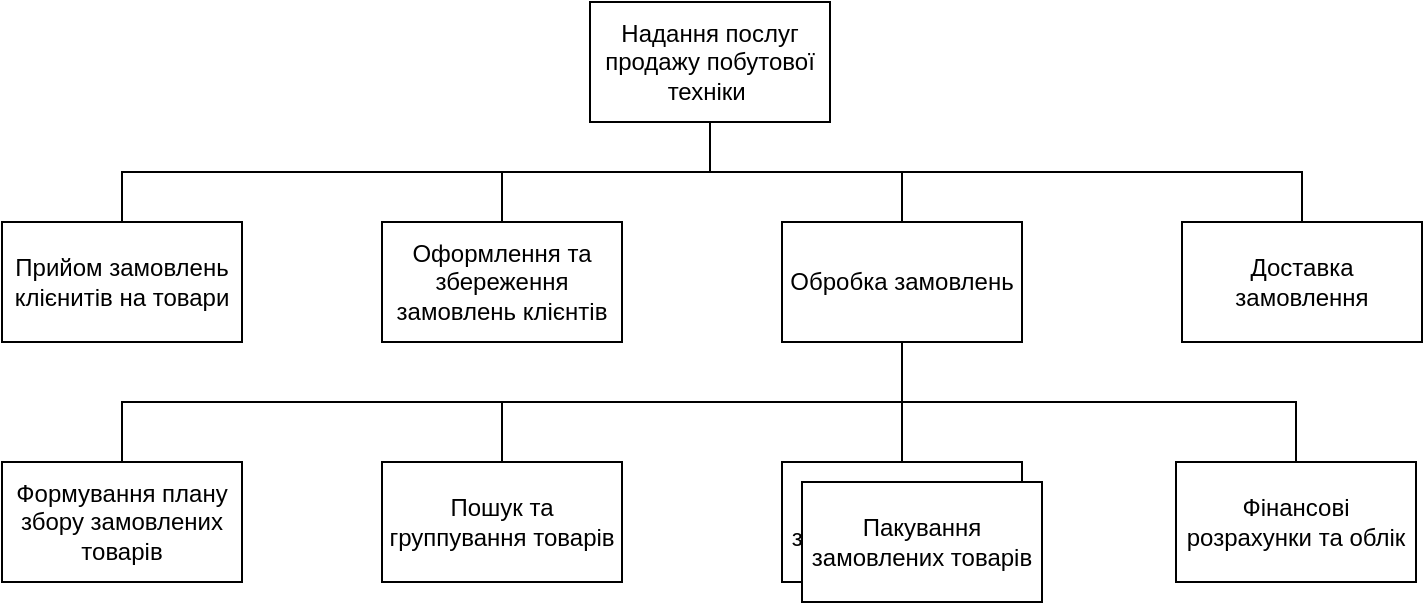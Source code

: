 <mxfile version="22.1.4" type="github">
  <diagram name="Страница — 1" id="-wcUGpMdyS8KykL0Yxfp">
    <mxGraphModel dx="1965" dy="1051" grid="1" gridSize="10" guides="1" tooltips="1" connect="1" arrows="1" fold="1" page="1" pageScale="1" pageWidth="827" pageHeight="1169" math="0" shadow="0">
      <root>
        <mxCell id="0" />
        <mxCell id="1" parent="0" />
        <mxCell id="oo8sN6_ggJGR6Yn4_sQh-1" value="Надання послуг продажу побутової техніки&amp;nbsp;" style="rounded=0;whiteSpace=wrap;html=1;" vertex="1" parent="1">
          <mxGeometry x="414" y="210" width="120" height="60" as="geometry" />
        </mxCell>
        <mxCell id="oo8sN6_ggJGR6Yn4_sQh-2" value="Прийом замовлень клієнитів на товари" style="rounded=0;whiteSpace=wrap;html=1;" vertex="1" parent="1">
          <mxGeometry x="120" y="320" width="120" height="60" as="geometry" />
        </mxCell>
        <mxCell id="oo8sN6_ggJGR6Yn4_sQh-3" value="Оформлення та збереження замовлень клієнтів" style="rounded=0;whiteSpace=wrap;html=1;" vertex="1" parent="1">
          <mxGeometry x="310" y="320" width="120" height="60" as="geometry" />
        </mxCell>
        <mxCell id="oo8sN6_ggJGR6Yn4_sQh-4" value="Обробка замовлень" style="rounded=0;whiteSpace=wrap;html=1;" vertex="1" parent="1">
          <mxGeometry x="510" y="320" width="120" height="60" as="geometry" />
        </mxCell>
        <mxCell id="oo8sN6_ggJGR6Yn4_sQh-5" value="Доставка замовлення" style="rounded=0;whiteSpace=wrap;html=1;" vertex="1" parent="1">
          <mxGeometry x="710" y="320" width="120" height="60" as="geometry" />
        </mxCell>
        <mxCell id="oo8sN6_ggJGR6Yn4_sQh-6" value="" style="endArrow=none;html=1;rounded=0;entryX=0.5;entryY=1;entryDx=0;entryDy=0;exitX=0.5;exitY=0;exitDx=0;exitDy=0;edgeStyle=orthogonalEdgeStyle;" edge="1" parent="1" source="oo8sN6_ggJGR6Yn4_sQh-2" target="oo8sN6_ggJGR6Yn4_sQh-1">
          <mxGeometry width="50" height="50" relative="1" as="geometry">
            <mxPoint x="260" y="300" as="sourcePoint" />
            <mxPoint x="310" y="250" as="targetPoint" />
          </mxGeometry>
        </mxCell>
        <mxCell id="oo8sN6_ggJGR6Yn4_sQh-7" value="" style="endArrow=none;html=1;rounded=0;entryX=0.5;entryY=1;entryDx=0;entryDy=0;exitX=0.5;exitY=0;exitDx=0;exitDy=0;edgeStyle=orthogonalEdgeStyle;" edge="1" parent="1" source="oo8sN6_ggJGR6Yn4_sQh-3" target="oo8sN6_ggJGR6Yn4_sQh-1">
          <mxGeometry width="50" height="50" relative="1" as="geometry">
            <mxPoint x="250" y="330" as="sourcePoint" />
            <mxPoint x="484" y="280" as="targetPoint" />
          </mxGeometry>
        </mxCell>
        <mxCell id="oo8sN6_ggJGR6Yn4_sQh-8" value="" style="endArrow=none;html=1;rounded=0;entryX=0.5;entryY=1;entryDx=0;entryDy=0;exitX=0.5;exitY=0;exitDx=0;exitDy=0;edgeStyle=orthogonalEdgeStyle;" edge="1" parent="1" source="oo8sN6_ggJGR6Yn4_sQh-4" target="oo8sN6_ggJGR6Yn4_sQh-1">
          <mxGeometry width="50" height="50" relative="1" as="geometry">
            <mxPoint x="410" y="330" as="sourcePoint" />
            <mxPoint x="484" y="280" as="targetPoint" />
          </mxGeometry>
        </mxCell>
        <mxCell id="oo8sN6_ggJGR6Yn4_sQh-9" value="" style="endArrow=none;html=1;rounded=0;entryX=0.5;entryY=1;entryDx=0;entryDy=0;exitX=0.5;exitY=0;exitDx=0;exitDy=0;edgeStyle=orthogonalEdgeStyle;" edge="1" parent="1" source="oo8sN6_ggJGR6Yn4_sQh-5" target="oo8sN6_ggJGR6Yn4_sQh-1">
          <mxGeometry width="50" height="50" relative="1" as="geometry">
            <mxPoint x="570" y="330" as="sourcePoint" />
            <mxPoint x="484" y="280" as="targetPoint" />
          </mxGeometry>
        </mxCell>
        <mxCell id="oo8sN6_ggJGR6Yn4_sQh-10" value="Формування плану збору замовлених товарів" style="rounded=0;whiteSpace=wrap;html=1;" vertex="1" parent="1">
          <mxGeometry x="120" y="440" width="120" height="60" as="geometry" />
        </mxCell>
        <mxCell id="oo8sN6_ggJGR6Yn4_sQh-11" value="Пошук та группування товарів" style="rounded=0;whiteSpace=wrap;html=1;" vertex="1" parent="1">
          <mxGeometry x="310" y="440" width="120" height="60" as="geometry" />
        </mxCell>
        <mxCell id="oo8sN6_ggJGR6Yn4_sQh-12" value="Пакування замовлених товарів" style="rounded=0;whiteSpace=wrap;html=1;" vertex="1" parent="1">
          <mxGeometry x="510" y="440" width="120" height="60" as="geometry" />
        </mxCell>
        <mxCell id="oo8sN6_ggJGR6Yn4_sQh-13" value="Фінансові розрахунки та облік" style="rounded=0;whiteSpace=wrap;html=1;" vertex="1" parent="1">
          <mxGeometry x="707" y="440" width="120" height="60" as="geometry" />
        </mxCell>
        <mxCell id="oo8sN6_ggJGR6Yn4_sQh-14" value="" style="endArrow=none;html=1;rounded=0;entryX=0.5;entryY=1;entryDx=0;entryDy=0;exitX=0.5;exitY=0;exitDx=0;exitDy=0;edgeStyle=orthogonalEdgeStyle;" edge="1" parent="1" source="oo8sN6_ggJGR6Yn4_sQh-10" target="oo8sN6_ggJGR6Yn4_sQh-4">
          <mxGeometry width="50" height="50" relative="1" as="geometry">
            <mxPoint x="200" y="450" as="sourcePoint" />
            <mxPoint x="250" y="400" as="targetPoint" />
          </mxGeometry>
        </mxCell>
        <mxCell id="oo8sN6_ggJGR6Yn4_sQh-15" value="" style="endArrow=none;html=1;rounded=0;entryX=0.5;entryY=1;entryDx=0;entryDy=0;exitX=0.5;exitY=0;exitDx=0;exitDy=0;edgeStyle=orthogonalEdgeStyle;" edge="1" parent="1" source="oo8sN6_ggJGR6Yn4_sQh-11" target="oo8sN6_ggJGR6Yn4_sQh-4">
          <mxGeometry width="50" height="50" relative="1" as="geometry">
            <mxPoint x="190" y="450" as="sourcePoint" />
            <mxPoint x="580" y="390" as="targetPoint" />
          </mxGeometry>
        </mxCell>
        <mxCell id="oo8sN6_ggJGR6Yn4_sQh-16" value="" style="endArrow=none;html=1;rounded=0;entryX=0.5;entryY=1;entryDx=0;entryDy=0;exitX=0.5;exitY=0;exitDx=0;exitDy=0;edgeStyle=orthogonalEdgeStyle;" edge="1" parent="1" source="oo8sN6_ggJGR6Yn4_sQh-12" target="oo8sN6_ggJGR6Yn4_sQh-4">
          <mxGeometry width="50" height="50" relative="1" as="geometry">
            <mxPoint x="380" y="450" as="sourcePoint" />
            <mxPoint x="580" y="390" as="targetPoint" />
          </mxGeometry>
        </mxCell>
        <mxCell id="oo8sN6_ggJGR6Yn4_sQh-17" value="" style="endArrow=none;html=1;rounded=0;entryX=0.5;entryY=1;entryDx=0;entryDy=0;exitX=0.5;exitY=0;exitDx=0;exitDy=0;edgeStyle=orthogonalEdgeStyle;" edge="1" parent="1" source="oo8sN6_ggJGR6Yn4_sQh-13" target="oo8sN6_ggJGR6Yn4_sQh-4">
          <mxGeometry width="50" height="50" relative="1" as="geometry">
            <mxPoint x="580" y="450" as="sourcePoint" />
            <mxPoint x="580" y="390" as="targetPoint" />
          </mxGeometry>
        </mxCell>
        <mxCell id="oo8sN6_ggJGR6Yn4_sQh-18" value="Пакування замовлених товарів" style="rounded=0;whiteSpace=wrap;html=1;" vertex="1" parent="1">
          <mxGeometry x="520" y="450" width="120" height="60" as="geometry" />
        </mxCell>
      </root>
    </mxGraphModel>
  </diagram>
</mxfile>

